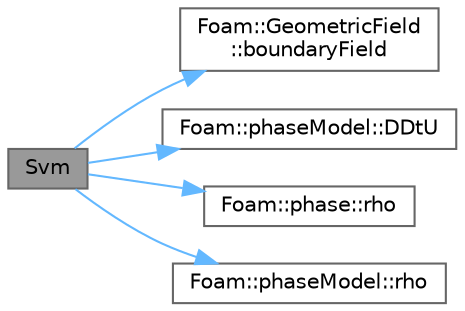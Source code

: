 digraph "Svm"
{
 // LATEX_PDF_SIZE
  bgcolor="transparent";
  edge [fontname=Helvetica,fontsize=10,labelfontname=Helvetica,labelfontsize=10];
  node [fontname=Helvetica,fontsize=10,shape=box,height=0.2,width=0.4];
  rankdir="LR";
  Node1 [id="Node000001",label="Svm",height=0.2,width=0.4,color="gray40", fillcolor="grey60", style="filled", fontcolor="black",tooltip=" "];
  Node1 -> Node2 [id="edge1_Node000001_Node000002",color="steelblue1",style="solid",tooltip=" "];
  Node2 [id="Node000002",label="Foam::GeometricField\l::boundaryField",height=0.2,width=0.4,color="grey40", fillcolor="white", style="filled",URL="$classFoam_1_1GeometricField.html#accbc4534606b5a01dd074a8629a99f13",tooltip=" "];
  Node1 -> Node3 [id="edge2_Node000001_Node000003",color="steelblue1",style="solid",tooltip=" "];
  Node3 [id="Node000003",label="Foam::phaseModel::DDtU",height=0.2,width=0.4,color="grey40", fillcolor="white", style="filled",URL="$classFoam_1_1phaseModel.html#ab785aaf0cc90bb9e8a30caf4227f6385",tooltip=" "];
  Node1 -> Node4 [id="edge3_Node000001_Node000004",color="steelblue1",style="solid",tooltip=" "];
  Node4 [id="Node000004",label="Foam::phase::rho",height=0.2,width=0.4,color="grey40", fillcolor="white", style="filled",URL="$classFoam_1_1phase.html#a611091ad3a02efc81ee77495a61072b0",tooltip=" "];
  Node1 -> Node5 [id="edge4_Node000001_Node000005",color="steelblue1",style="solid",tooltip=" "];
  Node5 [id="Node000005",label="Foam::phaseModel::rho",height=0.2,width=0.4,color="grey40", fillcolor="white", style="filled",URL="$classFoam_1_1phaseModel.html#a611091ad3a02efc81ee77495a61072b0",tooltip=" "];
}
